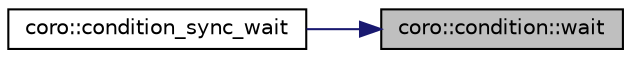 digraph "coro::condition::wait"
{
 // LATEX_PDF_SIZE
  edge [fontname="Helvetica",fontsize="10",labelfontname="Helvetica",labelfontsize="10"];
  node [fontname="Helvetica",fontsize="10",shape=record];
  rankdir="RL";
  Node1 [label="coro::condition::wait",height=0.2,width=0.4,color="black", fillcolor="grey75", style="filled", fontcolor="black",tooltip="Synchronous waiting, allows to condition be used in normal function."];
  Node1 -> Node2 [dir="back",color="midnightblue",fontsize="10",style="solid",fontname="Helvetica"];
  Node2 [label="coro::condition_sync_wait",height=0.2,width=0.4,color="black", fillcolor="white", style="filled",URL="$group__condition_ga7462a3c7fabdbe8f5976c21c59124284.html#ga7462a3c7fabdbe8f5976c21c59124284",tooltip="Perform synchronous waiting with condition."];
}
